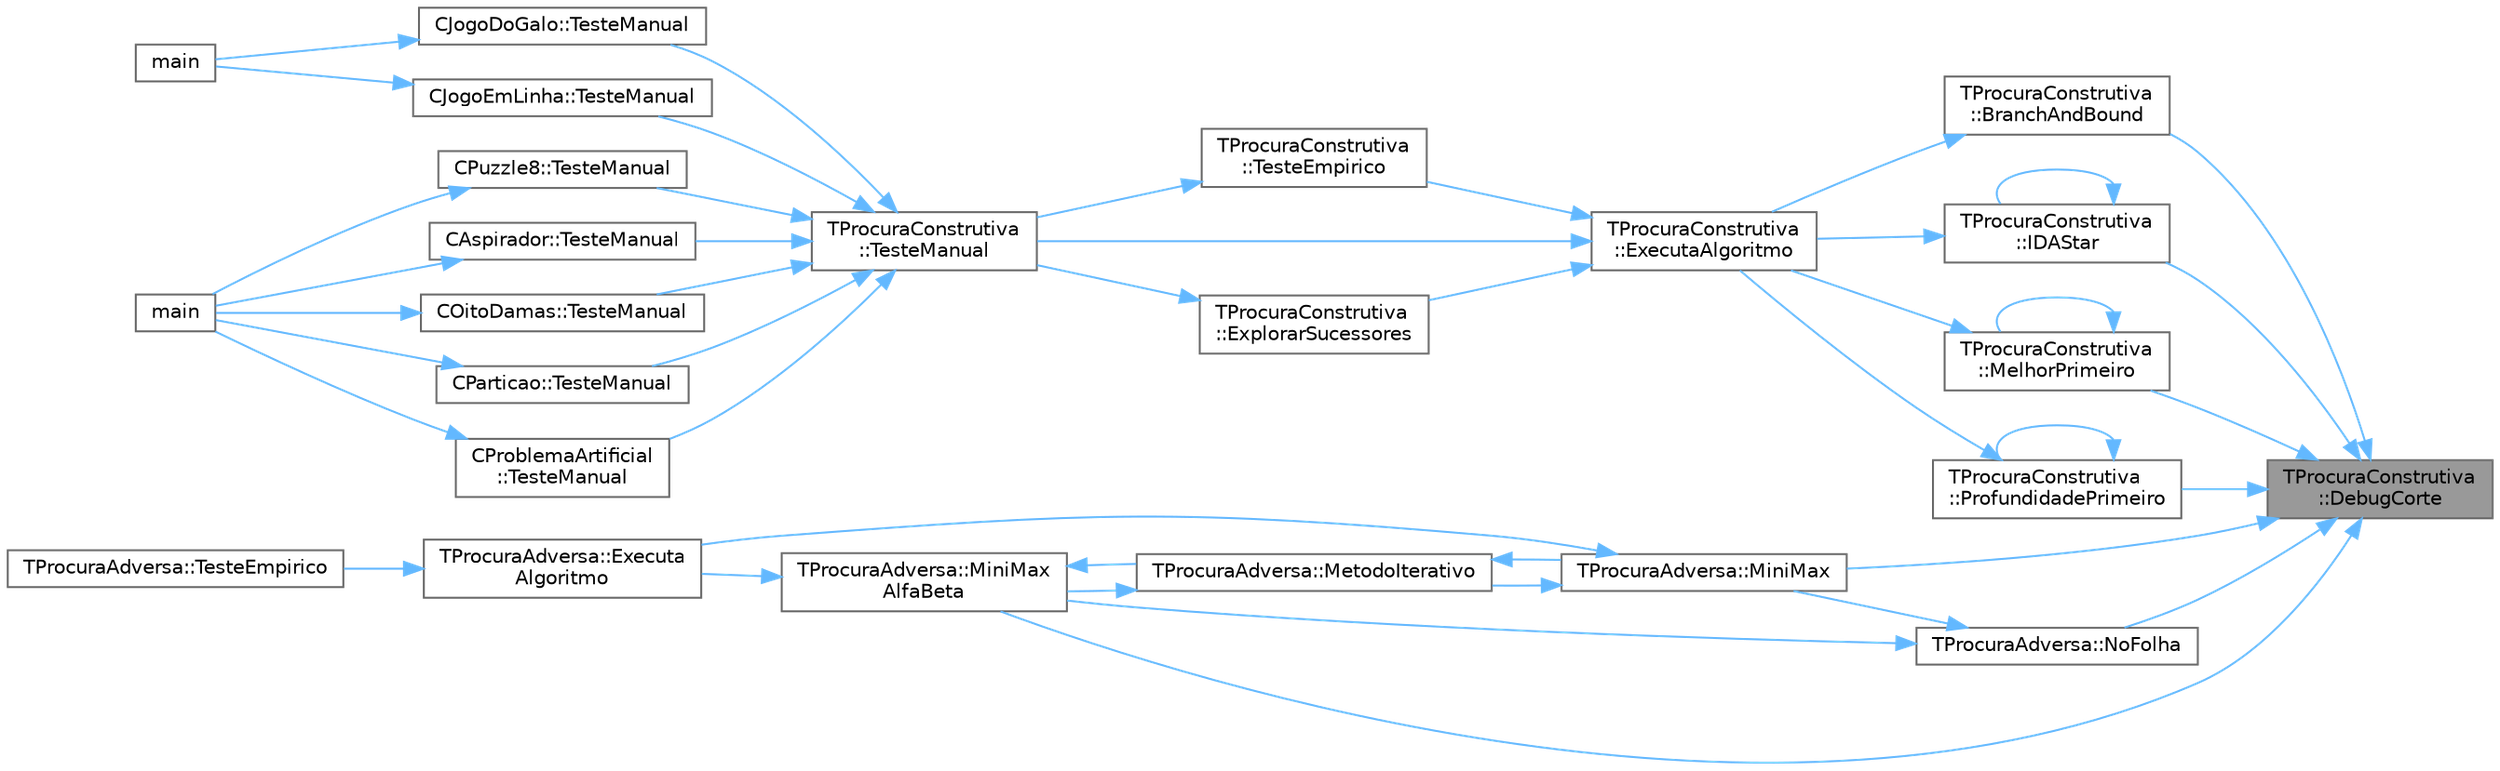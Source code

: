 digraph "TProcuraConstrutiva::DebugCorte"
{
 // LATEX_PDF_SIZE
  bgcolor="transparent";
  edge [fontname=Helvetica,fontsize=10,labelfontname=Helvetica,labelfontsize=10];
  node [fontname=Helvetica,fontsize=10,shape=box,height=0.2,width=0.4];
  rankdir="RL";
  Node1 [id="Node000001",label="TProcuraConstrutiva\l::DebugCorte",height=0.2,width=0.4,color="gray40", fillcolor="grey60", style="filled", fontcolor="black",tooltip=" "];
  Node1 -> Node2 [id="edge43_Node000001_Node000002",dir="back",color="steelblue1",style="solid",tooltip=" "];
  Node2 [id="Node000002",label="TProcuraConstrutiva\l::BranchAndBound",height=0.2,width=0.4,color="grey40", fillcolor="white", style="filled",URL="$group__ProcurasInformadas.html#gafe804dbf6cabda9e627500c2d4f8aafd",tooltip="Executa o algoritmo Branch-and-Bound, um algoritmo informado."];
  Node2 -> Node3 [id="edge44_Node000002_Node000003",dir="back",color="steelblue1",style="solid",tooltip=" "];
  Node3 [id="Node000003",label="TProcuraConstrutiva\l::ExecutaAlgoritmo",height=0.2,width=0.4,color="grey40", fillcolor="white", style="filled",URL="$group__RedefinicaoOpcional.html#gae52871eb18c8ae656a2174acf43b3bb3",tooltip="Executa o algoritmo com os parametros atuais."];
  Node3 -> Node4 [id="edge45_Node000003_Node000004",dir="back",color="steelblue1",style="solid",tooltip=" "];
  Node4 [id="Node000004",label="TProcuraConstrutiva\l::ExplorarSucessores",height=0.2,width=0.4,color="grey40", fillcolor="white", style="filled",URL="$classTProcuraConstrutiva.html#ab5639efca5e48b564a8bdd9ec23a8955",tooltip=" "];
  Node4 -> Node5 [id="edge46_Node000004_Node000005",dir="back",color="steelblue1",style="solid",tooltip=" "];
  Node5 [id="Node000005",label="TProcuraConstrutiva\l::TesteManual",height=0.2,width=0.4,color="grey40", fillcolor="white", style="filled",URL="$group__RedefinicaoMandatoria.html#ga843a501e25cbaff7eb51d8d29995be3a",tooltip="Inicializa a interação com o utilizador."];
  Node5 -> Node6 [id="edge47_Node000005_Node000006",dir="back",color="steelblue1",style="solid",tooltip=" "];
  Node6 [id="Node000006",label="CJogoDoGalo::TesteManual",height=0.2,width=0.4,color="grey40", fillcolor="white", style="filled",URL="$classCJogoDoGalo.html#a113984a3801a93ebce61e0a700a413ab",tooltip="Inicializa a interação com o utilizador."];
  Node6 -> Node7 [id="edge48_Node000006_Node000007",dir="back",color="steelblue1",style="solid",tooltip=" "];
  Node7 [id="Node000007",label="main",height=0.2,width=0.4,color="grey40", fillcolor="white", style="filled",URL="$Teste_2teste_8cpp.html#a0ddf1224851353fc92bfbff6f499fa97",tooltip=" "];
  Node5 -> Node8 [id="edge49_Node000005_Node000008",dir="back",color="steelblue1",style="solid",tooltip=" "];
  Node8 [id="Node000008",label="CJogoEmLinha::TesteManual",height=0.2,width=0.4,color="grey40", fillcolor="white", style="filled",URL="$classCJogoEmLinha.html#ad289e94136b44c9e3e942acf64ff0449",tooltip="Inicializa a interação com o utilizador."];
  Node8 -> Node7 [id="edge50_Node000008_Node000007",dir="back",color="steelblue1",style="solid",tooltip=" "];
  Node5 -> Node9 [id="edge51_Node000005_Node000009",dir="back",color="steelblue1",style="solid",tooltip=" "];
  Node9 [id="Node000009",label="CAspirador::TesteManual",height=0.2,width=0.4,color="grey40", fillcolor="white", style="filled",URL="$classCAspirador.html#a718c8187439940dec18a46a9e9e024e3",tooltip="Inicializa a interação com o utilizador."];
  Node9 -> Node10 [id="edge52_Node000009_Node000010",dir="back",color="steelblue1",style="solid",tooltip=" "];
  Node10 [id="Node000010",label="main",height=0.2,width=0.4,color="grey40", fillcolor="white", style="filled",URL="$TProcuraConstrutiva_2Teste_2teste_8cpp.html#a0ddf1224851353fc92bfbff6f499fa97",tooltip=" "];
  Node5 -> Node11 [id="edge53_Node000005_Node000011",dir="back",color="steelblue1",style="solid",tooltip=" "];
  Node11 [id="Node000011",label="COitoDamas::TesteManual",height=0.2,width=0.4,color="grey40", fillcolor="white", style="filled",URL="$classCOitoDamas.html#a0fb443165d257ac17fc8cf5bc870404d",tooltip="Inicializa a interação com o utilizador."];
  Node11 -> Node10 [id="edge54_Node000011_Node000010",dir="back",color="steelblue1",style="solid",tooltip=" "];
  Node5 -> Node12 [id="edge55_Node000005_Node000012",dir="back",color="steelblue1",style="solid",tooltip=" "];
  Node12 [id="Node000012",label="CParticao::TesteManual",height=0.2,width=0.4,color="grey40", fillcolor="white", style="filled",URL="$classCParticao.html#aa4d328b9944991f3fc52ce0726111865",tooltip="Inicializa a interação com o utilizador."];
  Node12 -> Node10 [id="edge56_Node000012_Node000010",dir="back",color="steelblue1",style="solid",tooltip=" "];
  Node5 -> Node13 [id="edge57_Node000005_Node000013",dir="back",color="steelblue1",style="solid",tooltip=" "];
  Node13 [id="Node000013",label="CProblemaArtificial\l::TesteManual",height=0.2,width=0.4,color="grey40", fillcolor="white", style="filled",URL="$classCProblemaArtificial.html#abaad629eb538177261df40e1e27e92ed",tooltip="Inicializa a interação com o utilizador."];
  Node13 -> Node10 [id="edge58_Node000013_Node000010",dir="back",color="steelblue1",style="solid",tooltip=" "];
  Node5 -> Node14 [id="edge59_Node000005_Node000014",dir="back",color="steelblue1",style="solid",tooltip=" "];
  Node14 [id="Node000014",label="CPuzzle8::TesteManual",height=0.2,width=0.4,color="grey40", fillcolor="white", style="filled",URL="$classCPuzzle8.html#a06d2a8f5d7e3670eb6ee75d7a72b0265",tooltip="Inicializa a interação com o utilizador."];
  Node14 -> Node10 [id="edge60_Node000014_Node000010",dir="back",color="steelblue1",style="solid",tooltip=" "];
  Node3 -> Node15 [id="edge61_Node000003_Node000015",dir="back",color="steelblue1",style="solid",tooltip=" "];
  Node15 [id="Node000015",label="TProcuraConstrutiva\l::TesteEmpirico",height=0.2,width=0.4,color="grey40", fillcolor="white", style="filled",URL="$group__RedefinicaoOpcional.html#gab2fca28035f165ce7c1d40acbfc8c971",tooltip="Executa testes empíricos, em todas as configurações guardadas, nas instâncias selecionadas."];
  Node15 -> Node5 [id="edge62_Node000015_Node000005",dir="back",color="steelblue1",style="solid",tooltip=" "];
  Node3 -> Node5 [id="edge63_Node000003_Node000005",dir="back",color="steelblue1",style="solid",tooltip=" "];
  Node1 -> Node16 [id="edge64_Node000001_Node000016",dir="back",color="steelblue1",style="solid",tooltip=" "];
  Node16 [id="Node000016",label="TProcuraConstrutiva\l::IDAStar",height=0.2,width=0.4,color="grey40", fillcolor="white", style="filled",URL="$group__ProcurasInformadas.html#gae77f9608e7988052377d7025bee7c4e8",tooltip="Executa a procura IDA*, algoritmo informado."];
  Node16 -> Node3 [id="edge65_Node000016_Node000003",dir="back",color="steelblue1",style="solid",tooltip=" "];
  Node16 -> Node16 [id="edge66_Node000016_Node000016",dir="back",color="steelblue1",style="solid",tooltip=" "];
  Node1 -> Node17 [id="edge67_Node000001_Node000017",dir="back",color="steelblue1",style="solid",tooltip=" "];
  Node17 [id="Node000017",label="TProcuraConstrutiva\l::MelhorPrimeiro",height=0.2,width=0.4,color="grey40", fillcolor="white", style="filled",URL="$group__ProcurasInformadas.html#gaebb84182343041bc276e4ceceb4b13aa",tooltip="Executa a procura melhor primeiro, algoritmo informado."];
  Node17 -> Node3 [id="edge68_Node000017_Node000003",dir="back",color="steelblue1",style="solid",tooltip=" "];
  Node17 -> Node17 [id="edge69_Node000017_Node000017",dir="back",color="steelblue1",style="solid",tooltip=" "];
  Node1 -> Node18 [id="edge70_Node000001_Node000018",dir="back",color="steelblue1",style="solid",tooltip=" "];
  Node18 [id="Node000018",label="TProcuraAdversa::MiniMax",height=0.2,width=0.4,color="grey40", fillcolor="white", style="filled",URL="$classTProcuraAdversa.html#a4d8542bcb03f17da8aa3038384104f24",tooltip="retorna o valor do estado actual, apos procura de profundidade nivel"];
  Node18 -> Node19 [id="edge71_Node000018_Node000019",dir="back",color="steelblue1",style="solid",tooltip=" "];
  Node19 [id="Node000019",label="TProcuraAdversa::Executa\lAlgoritmo",height=0.2,width=0.4,color="grey40", fillcolor="white", style="filled",URL="$classTProcuraAdversa.html#aff6f48defaa10c14d160ac3990fd029b",tooltip="Executa o algoritmo com os parametros atuais."];
  Node19 -> Node20 [id="edge72_Node000019_Node000020",dir="back",color="steelblue1",style="solid",tooltip=" "];
  Node20 [id="Node000020",label="TProcuraAdversa::TesteEmpirico",height=0.2,width=0.4,color="grey40", fillcolor="white", style="filled",URL="$classTProcuraAdversa.html#ae849ba1f915dc5e0875faa281ba4bdbb",tooltip="Executa testes empíricos, em todas as configurações guardadas, nas instâncias selecionadas."];
  Node18 -> Node21 [id="edge73_Node000018_Node000021",dir="back",color="steelblue1",style="solid",tooltip=" "];
  Node21 [id="Node000021",label="TProcuraAdversa::MetodoIterativo",height=0.2,width=0.4,color="grey40", fillcolor="white", style="filled",URL="$classTProcuraAdversa.html#a7c4153974c32753901326271fee90197",tooltip="iteração, aumentando o nível progressivamente"];
  Node21 -> Node18 [id="edge74_Node000021_Node000018",dir="back",color="steelblue1",style="solid",tooltip=" "];
  Node21 -> Node22 [id="edge75_Node000021_Node000022",dir="back",color="steelblue1",style="solid",tooltip=" "];
  Node22 [id="Node000022",label="TProcuraAdversa::MiniMax\lAlfaBeta",height=0.2,width=0.4,color="grey40", fillcolor="white", style="filled",URL="$classTProcuraAdversa.html#adb3f857b1c8b3ee26682e335dc6ed601",tooltip="retorna o valor do estado actual, apos procura de profundidade nivel. Idêntico a MiniMax"];
  Node22 -> Node19 [id="edge76_Node000022_Node000019",dir="back",color="steelblue1",style="solid",tooltip=" "];
  Node22 -> Node21 [id="edge77_Node000022_Node000021",dir="back",color="steelblue1",style="solid",tooltip=" "];
  Node1 -> Node22 [id="edge78_Node000001_Node000022",dir="back",color="steelblue1",style="solid",tooltip=" "];
  Node1 -> Node23 [id="edge79_Node000001_Node000023",dir="back",color="steelblue1",style="solid",tooltip=" "];
  Node23 [id="Node000023",label="TProcuraAdversa::NoFolha",height=0.2,width=0.4,color="grey40", fillcolor="white", style="filled",URL="$classTProcuraAdversa.html#a01ed7d4718647eb52723ecffaf68aa4b",tooltip="fim da procura, por corte de nível (ou não haver sucessores), retornar heurística"];
  Node23 -> Node18 [id="edge80_Node000023_Node000018",dir="back",color="steelblue1",style="solid",tooltip=" "];
  Node23 -> Node22 [id="edge81_Node000023_Node000022",dir="back",color="steelblue1",style="solid",tooltip=" "];
  Node1 -> Node24 [id="edge82_Node000001_Node000024",dir="back",color="steelblue1",style="solid",tooltip=" "];
  Node24 [id="Node000024",label="TProcuraConstrutiva\l::ProfundidadePrimeiro",height=0.2,width=0.4,color="grey40", fillcolor="white", style="filled",URL="$group__ProcurasCegas.html#gaf00d9776f6b25d56138efb6725b86228",tooltip="Executa a procura em profundidade primeiro, algoritmo cego."];
  Node24 -> Node3 [id="edge83_Node000024_Node000003",dir="back",color="steelblue1",style="solid",tooltip=" "];
  Node24 -> Node24 [id="edge84_Node000024_Node000024",dir="back",color="steelblue1",style="solid",tooltip=" "];
}
